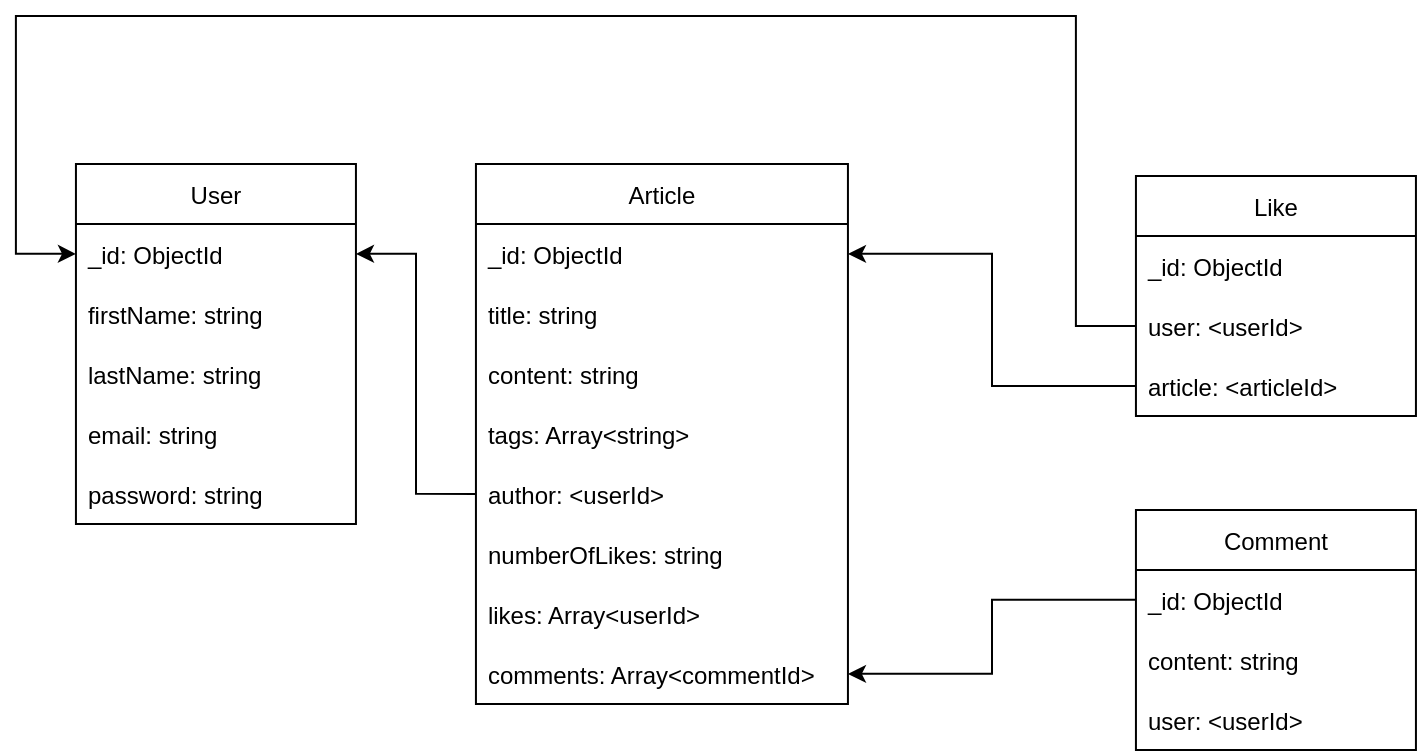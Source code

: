 <mxfile version="19.0.3" type="device"><diagram id="S2xUJgWm2SjX8GvNKRAQ" name="Page-1"><mxGraphModel dx="885" dy="561" grid="1" gridSize="10" guides="1" tooltips="1" connect="1" arrows="1" fold="1" page="1" pageScale="1" pageWidth="827" pageHeight="1169" math="0" shadow="0"><root><mxCell id="0"/><mxCell id="1" parent="0"/><mxCell id="JMGsXhGLQcx6WoxTkFE9-38" value="Article" style="swimlane;fontStyle=0;childLayout=stackLayout;horizontal=1;startSize=30;horizontalStack=0;resizeParent=1;resizeParentMax=0;resizeLast=0;collapsible=1;marginBottom=0;" parent="1" vertex="1"><mxGeometry x="293.97" y="133.94" width="186" height="270" as="geometry"/></mxCell><mxCell id="JMGsXhGLQcx6WoxTkFE9-39" value="_id: ObjectId" style="text;strokeColor=none;fillColor=none;align=left;verticalAlign=middle;spacingLeft=4;spacingRight=4;overflow=hidden;points=[[0,0.5],[1,0.5]];portConstraint=eastwest;rotatable=0;" parent="JMGsXhGLQcx6WoxTkFE9-38" vertex="1"><mxGeometry y="30" width="186" height="30" as="geometry"/></mxCell><mxCell id="JMGsXhGLQcx6WoxTkFE9-40" value="title: string" style="text;strokeColor=none;fillColor=none;align=left;verticalAlign=middle;spacingLeft=4;spacingRight=4;overflow=hidden;points=[[0,0.5],[1,0.5]];portConstraint=eastwest;rotatable=0;" parent="JMGsXhGLQcx6WoxTkFE9-38" vertex="1"><mxGeometry y="60" width="186" height="30" as="geometry"/></mxCell><mxCell id="JMGsXhGLQcx6WoxTkFE9-41" value="content: string" style="text;strokeColor=none;fillColor=none;align=left;verticalAlign=middle;spacingLeft=4;spacingRight=4;overflow=hidden;points=[[0,0.5],[1,0.5]];portConstraint=eastwest;rotatable=0;" parent="JMGsXhGLQcx6WoxTkFE9-38" vertex="1"><mxGeometry y="90" width="186" height="30" as="geometry"/></mxCell><mxCell id="JMGsXhGLQcx6WoxTkFE9-42" value="tags: Array&lt;string&gt;" style="text;strokeColor=none;fillColor=none;align=left;verticalAlign=middle;spacingLeft=4;spacingRight=4;overflow=hidden;points=[[0,0.5],[1,0.5]];portConstraint=eastwest;rotatable=0;" parent="JMGsXhGLQcx6WoxTkFE9-38" vertex="1"><mxGeometry y="120" width="186" height="30" as="geometry"/></mxCell><mxCell id="JMGsXhGLQcx6WoxTkFE9-43" value="author: &lt;userId&gt;" style="text;strokeColor=none;fillColor=none;align=left;verticalAlign=middle;spacingLeft=4;spacingRight=4;overflow=hidden;points=[[0,0.5],[1,0.5]];portConstraint=eastwest;rotatable=0;" parent="JMGsXhGLQcx6WoxTkFE9-38" vertex="1"><mxGeometry y="150" width="186" height="30" as="geometry"/></mxCell><mxCell id="JMGsXhGLQcx6WoxTkFE9-44" value="numberOfLikes: string" style="text;strokeColor=none;fillColor=none;align=left;verticalAlign=middle;spacingLeft=4;spacingRight=4;overflow=hidden;points=[[0,0.5],[1,0.5]];portConstraint=eastwest;rotatable=0;" parent="JMGsXhGLQcx6WoxTkFE9-38" vertex="1"><mxGeometry y="180" width="186" height="30" as="geometry"/></mxCell><mxCell id="JMGsXhGLQcx6WoxTkFE9-45" value="likes: Array&lt;userId&gt;" style="text;strokeColor=none;fillColor=none;align=left;verticalAlign=middle;spacingLeft=4;spacingRight=4;overflow=hidden;points=[[0,0.5],[1,0.5]];portConstraint=eastwest;rotatable=0;" parent="JMGsXhGLQcx6WoxTkFE9-38" vertex="1"><mxGeometry y="210" width="186" height="30" as="geometry"/></mxCell><mxCell id="JMGsXhGLQcx6WoxTkFE9-46" value="comments: Array&lt;commentId&gt;" style="text;strokeColor=none;fillColor=none;align=left;verticalAlign=middle;spacingLeft=4;spacingRight=4;overflow=hidden;points=[[0,0.5],[1,0.5]];portConstraint=eastwest;rotatable=0;" parent="JMGsXhGLQcx6WoxTkFE9-38" vertex="1"><mxGeometry y="240" width="186" height="30" as="geometry"/></mxCell><mxCell id="JMGsXhGLQcx6WoxTkFE9-47" value="User" style="swimlane;fontStyle=0;childLayout=stackLayout;horizontal=1;startSize=30;horizontalStack=0;resizeParent=1;resizeParentMax=0;resizeLast=0;collapsible=1;marginBottom=0;" parent="1" vertex="1"><mxGeometry x="93.97" y="133.94" width="140" height="180" as="geometry"/></mxCell><mxCell id="JMGsXhGLQcx6WoxTkFE9-48" value="_id: ObjectId" style="text;strokeColor=none;fillColor=none;align=left;verticalAlign=middle;spacingLeft=4;spacingRight=4;overflow=hidden;points=[[0,0.5],[1,0.5]];portConstraint=eastwest;rotatable=0;" parent="JMGsXhGLQcx6WoxTkFE9-47" vertex="1"><mxGeometry y="30" width="140" height="30" as="geometry"/></mxCell><mxCell id="JMGsXhGLQcx6WoxTkFE9-49" value="firstName: string" style="text;strokeColor=none;fillColor=none;align=left;verticalAlign=middle;spacingLeft=4;spacingRight=4;overflow=hidden;points=[[0,0.5],[1,0.5]];portConstraint=eastwest;rotatable=0;" parent="JMGsXhGLQcx6WoxTkFE9-47" vertex="1"><mxGeometry y="60" width="140" height="30" as="geometry"/></mxCell><mxCell id="JMGsXhGLQcx6WoxTkFE9-50" value="lastName: string" style="text;strokeColor=none;fillColor=none;align=left;verticalAlign=middle;spacingLeft=4;spacingRight=4;overflow=hidden;points=[[0,0.5],[1,0.5]];portConstraint=eastwest;rotatable=0;" parent="JMGsXhGLQcx6WoxTkFE9-47" vertex="1"><mxGeometry y="90" width="140" height="30" as="geometry"/></mxCell><mxCell id="JMGsXhGLQcx6WoxTkFE9-51" value="email: string" style="text;strokeColor=none;fillColor=none;align=left;verticalAlign=middle;spacingLeft=4;spacingRight=4;overflow=hidden;points=[[0,0.5],[1,0.5]];portConstraint=eastwest;rotatable=0;" parent="JMGsXhGLQcx6WoxTkFE9-47" vertex="1"><mxGeometry y="120" width="140" height="30" as="geometry"/></mxCell><mxCell id="JMGsXhGLQcx6WoxTkFE9-52" value="password: string" style="text;strokeColor=none;fillColor=none;align=left;verticalAlign=middle;spacingLeft=4;spacingRight=4;overflow=hidden;points=[[0,0.5],[1,0.5]];portConstraint=eastwest;rotatable=0;" parent="JMGsXhGLQcx6WoxTkFE9-47" vertex="1"><mxGeometry y="150" width="140" height="30" as="geometry"/></mxCell><mxCell id="JMGsXhGLQcx6WoxTkFE9-53" value="Like" style="swimlane;fontStyle=0;childLayout=stackLayout;horizontal=1;startSize=30;horizontalStack=0;resizeParent=1;resizeParentMax=0;resizeLast=0;collapsible=1;marginBottom=0;" parent="1" vertex="1"><mxGeometry x="623.97" y="139.97" width="140" height="120" as="geometry"><mxRectangle x="580" y="110.0" width="50" height="30" as="alternateBounds"/></mxGeometry></mxCell><mxCell id="JMGsXhGLQcx6WoxTkFE9-54" value="_id: ObjectId" style="text;strokeColor=none;fillColor=none;align=left;verticalAlign=middle;spacingLeft=4;spacingRight=4;overflow=hidden;points=[[0,0.5],[1,0.5]];portConstraint=eastwest;rotatable=0;" parent="JMGsXhGLQcx6WoxTkFE9-53" vertex="1"><mxGeometry y="30" width="140" height="30" as="geometry"/></mxCell><mxCell id="JMGsXhGLQcx6WoxTkFE9-55" value="user: &lt;userId&gt;" style="text;strokeColor=none;fillColor=none;align=left;verticalAlign=middle;spacingLeft=4;spacingRight=4;overflow=hidden;points=[[0,0.5],[1,0.5]];portConstraint=eastwest;rotatable=0;" parent="JMGsXhGLQcx6WoxTkFE9-53" vertex="1"><mxGeometry y="60" width="140" height="30" as="geometry"/></mxCell><mxCell id="JMGsXhGLQcx6WoxTkFE9-56" value="article: &lt;articleId&gt;" style="text;strokeColor=none;fillColor=none;align=left;verticalAlign=middle;spacingLeft=4;spacingRight=4;overflow=hidden;points=[[0,0.5],[1,0.5]];portConstraint=eastwest;rotatable=0;" parent="JMGsXhGLQcx6WoxTkFE9-53" vertex="1"><mxGeometry y="90" width="140" height="30" as="geometry"/></mxCell><mxCell id="JMGsXhGLQcx6WoxTkFE9-57" style="edgeStyle=orthogonalEdgeStyle;rounded=0;orthogonalLoop=1;jettySize=auto;html=1;exitX=0;exitY=0.5;exitDx=0;exitDy=0;entryX=1;entryY=0.5;entryDx=0;entryDy=0;" parent="1" source="JMGsXhGLQcx6WoxTkFE9-43" target="JMGsXhGLQcx6WoxTkFE9-48" edge="1"><mxGeometry relative="1" as="geometry"/></mxCell><mxCell id="JMGsXhGLQcx6WoxTkFE9-58" style="edgeStyle=orthogonalEdgeStyle;rounded=0;orthogonalLoop=1;jettySize=auto;html=1;exitX=0;exitY=0.5;exitDx=0;exitDy=0;entryX=1;entryY=0.5;entryDx=0;entryDy=0;" parent="1" source="JMGsXhGLQcx6WoxTkFE9-56" target="JMGsXhGLQcx6WoxTkFE9-39" edge="1"><mxGeometry relative="1" as="geometry"/></mxCell><mxCell id="JMGsXhGLQcx6WoxTkFE9-60" value="Comment" style="swimlane;fontStyle=0;childLayout=stackLayout;horizontal=1;startSize=30;horizontalStack=0;resizeParent=1;resizeParentMax=0;resizeLast=0;collapsible=1;marginBottom=0;" parent="1" vertex="1"><mxGeometry x="623.97" y="306.94" width="140" height="120" as="geometry"/></mxCell><mxCell id="JMGsXhGLQcx6WoxTkFE9-61" value="_id: ObjectId" style="text;strokeColor=none;fillColor=none;align=left;verticalAlign=middle;spacingLeft=4;spacingRight=4;overflow=hidden;points=[[0,0.5],[1,0.5]];portConstraint=eastwest;rotatable=0;" parent="JMGsXhGLQcx6WoxTkFE9-60" vertex="1"><mxGeometry y="30" width="140" height="30" as="geometry"/></mxCell><mxCell id="JMGsXhGLQcx6WoxTkFE9-62" value="content: string" style="text;strokeColor=none;fillColor=none;align=left;verticalAlign=middle;spacingLeft=4;spacingRight=4;overflow=hidden;points=[[0,0.5],[1,0.5]];portConstraint=eastwest;rotatable=0;" parent="JMGsXhGLQcx6WoxTkFE9-60" vertex="1"><mxGeometry y="60" width="140" height="30" as="geometry"/></mxCell><mxCell id="JMGsXhGLQcx6WoxTkFE9-63" value="user: &lt;userId&gt;" style="text;strokeColor=none;fillColor=none;align=left;verticalAlign=middle;spacingLeft=4;spacingRight=4;overflow=hidden;points=[[0,0.5],[1,0.5]];portConstraint=eastwest;rotatable=0;" parent="JMGsXhGLQcx6WoxTkFE9-60" vertex="1"><mxGeometry y="90" width="140" height="30" as="geometry"/></mxCell><mxCell id="JMGsXhGLQcx6WoxTkFE9-64" style="edgeStyle=orthogonalEdgeStyle;rounded=0;orthogonalLoop=1;jettySize=auto;html=1;entryX=0;entryY=0.25;entryDx=0;entryDy=0;exitX=0;exitY=0.5;exitDx=0;exitDy=0;" parent="1" source="JMGsXhGLQcx6WoxTkFE9-55" target="JMGsXhGLQcx6WoxTkFE9-47" edge="1"><mxGeometry relative="1" as="geometry"><Array as="points"><mxPoint x="593.97" y="214.97"/><mxPoint x="593.97" y="59.97"/><mxPoint x="63.97" y="59.97"/><mxPoint x="63.97" y="178.97"/></Array></mxGeometry></mxCell><mxCell id="JMGsXhGLQcx6WoxTkFE9-65" style="edgeStyle=orthogonalEdgeStyle;rounded=0;orthogonalLoop=1;jettySize=auto;html=1;entryX=1;entryY=0.5;entryDx=0;entryDy=0;" parent="1" source="JMGsXhGLQcx6WoxTkFE9-61" target="JMGsXhGLQcx6WoxTkFE9-46" edge="1"><mxGeometry relative="1" as="geometry"/></mxCell></root></mxGraphModel></diagram></mxfile>